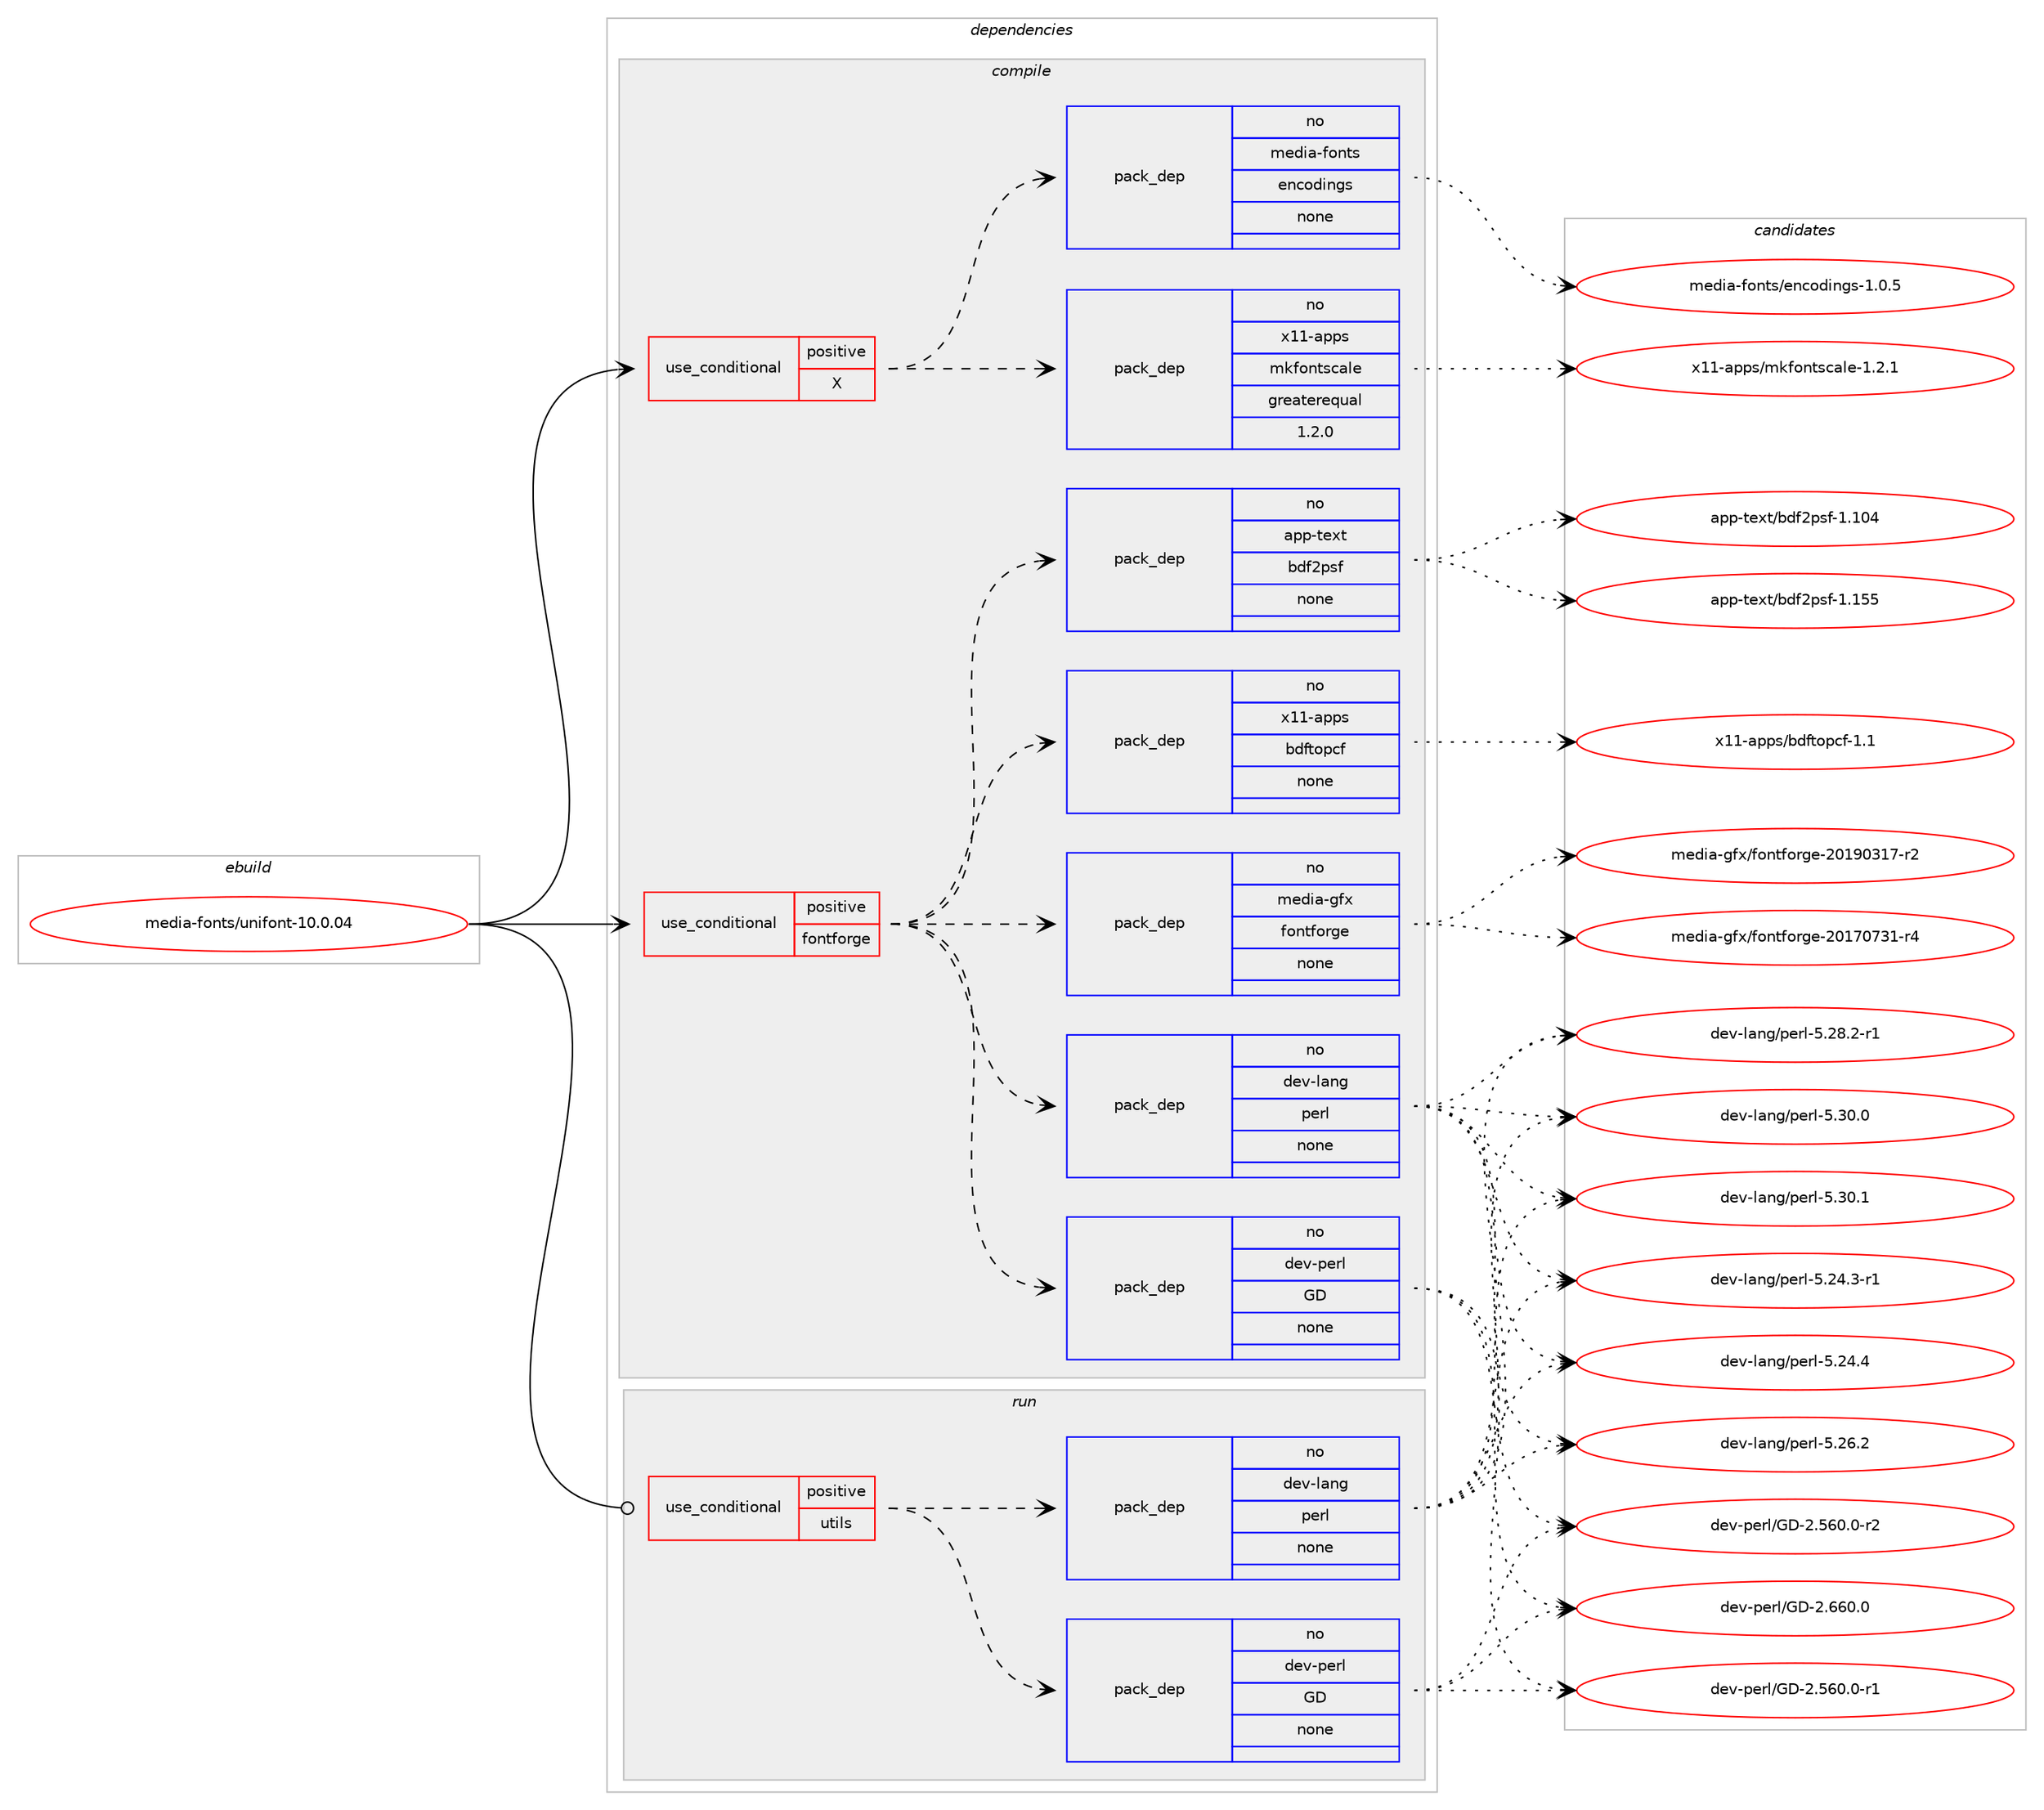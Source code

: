 digraph prolog {

# *************
# Graph options
# *************

newrank=true;
concentrate=true;
compound=true;
graph [rankdir=LR,fontname=Helvetica,fontsize=10,ranksep=1.5];#, ranksep=2.5, nodesep=0.2];
edge  [arrowhead=vee];
node  [fontname=Helvetica,fontsize=10];

# **********
# The ebuild
# **********

subgraph cluster_leftcol {
color=gray;
rank=same;
label=<<i>ebuild</i>>;
id [label="media-fonts/unifont-10.0.04", color=red, width=4, href="../media-fonts/unifont-10.0.04.svg"];
}

# ****************
# The dependencies
# ****************

subgraph cluster_midcol {
color=gray;
label=<<i>dependencies</i>>;
subgraph cluster_compile {
fillcolor="#eeeeee";
style=filled;
label=<<i>compile</i>>;
subgraph cond189240 {
dependency777420 [label=<<TABLE BORDER="0" CELLBORDER="1" CELLSPACING="0" CELLPADDING="4"><TR><TD ROWSPAN="3" CELLPADDING="10">use_conditional</TD></TR><TR><TD>positive</TD></TR><TR><TD>X</TD></TR></TABLE>>, shape=none, color=red];
subgraph pack574674 {
dependency777421 [label=<<TABLE BORDER="0" CELLBORDER="1" CELLSPACING="0" CELLPADDING="4" WIDTH="220"><TR><TD ROWSPAN="6" CELLPADDING="30">pack_dep</TD></TR><TR><TD WIDTH="110">no</TD></TR><TR><TD>x11-apps</TD></TR><TR><TD>mkfontscale</TD></TR><TR><TD>greaterequal</TD></TR><TR><TD>1.2.0</TD></TR></TABLE>>, shape=none, color=blue];
}
dependency777420:e -> dependency777421:w [weight=20,style="dashed",arrowhead="vee"];
subgraph pack574675 {
dependency777422 [label=<<TABLE BORDER="0" CELLBORDER="1" CELLSPACING="0" CELLPADDING="4" WIDTH="220"><TR><TD ROWSPAN="6" CELLPADDING="30">pack_dep</TD></TR><TR><TD WIDTH="110">no</TD></TR><TR><TD>media-fonts</TD></TR><TR><TD>encodings</TD></TR><TR><TD>none</TD></TR><TR><TD></TD></TR></TABLE>>, shape=none, color=blue];
}
dependency777420:e -> dependency777422:w [weight=20,style="dashed",arrowhead="vee"];
}
id:e -> dependency777420:w [weight=20,style="solid",arrowhead="vee"];
subgraph cond189241 {
dependency777423 [label=<<TABLE BORDER="0" CELLBORDER="1" CELLSPACING="0" CELLPADDING="4"><TR><TD ROWSPAN="3" CELLPADDING="10">use_conditional</TD></TR><TR><TD>positive</TD></TR><TR><TD>fontforge</TD></TR></TABLE>>, shape=none, color=red];
subgraph pack574676 {
dependency777424 [label=<<TABLE BORDER="0" CELLBORDER="1" CELLSPACING="0" CELLPADDING="4" WIDTH="220"><TR><TD ROWSPAN="6" CELLPADDING="30">pack_dep</TD></TR><TR><TD WIDTH="110">no</TD></TR><TR><TD>app-text</TD></TR><TR><TD>bdf2psf</TD></TR><TR><TD>none</TD></TR><TR><TD></TD></TR></TABLE>>, shape=none, color=blue];
}
dependency777423:e -> dependency777424:w [weight=20,style="dashed",arrowhead="vee"];
subgraph pack574677 {
dependency777425 [label=<<TABLE BORDER="0" CELLBORDER="1" CELLSPACING="0" CELLPADDING="4" WIDTH="220"><TR><TD ROWSPAN="6" CELLPADDING="30">pack_dep</TD></TR><TR><TD WIDTH="110">no</TD></TR><TR><TD>dev-lang</TD></TR><TR><TD>perl</TD></TR><TR><TD>none</TD></TR><TR><TD></TD></TR></TABLE>>, shape=none, color=blue];
}
dependency777423:e -> dependency777425:w [weight=20,style="dashed",arrowhead="vee"];
subgraph pack574678 {
dependency777426 [label=<<TABLE BORDER="0" CELLBORDER="1" CELLSPACING="0" CELLPADDING="4" WIDTH="220"><TR><TD ROWSPAN="6" CELLPADDING="30">pack_dep</TD></TR><TR><TD WIDTH="110">no</TD></TR><TR><TD>dev-perl</TD></TR><TR><TD>GD</TD></TR><TR><TD>none</TD></TR><TR><TD></TD></TR></TABLE>>, shape=none, color=blue];
}
dependency777423:e -> dependency777426:w [weight=20,style="dashed",arrowhead="vee"];
subgraph pack574679 {
dependency777427 [label=<<TABLE BORDER="0" CELLBORDER="1" CELLSPACING="0" CELLPADDING="4" WIDTH="220"><TR><TD ROWSPAN="6" CELLPADDING="30">pack_dep</TD></TR><TR><TD WIDTH="110">no</TD></TR><TR><TD>media-gfx</TD></TR><TR><TD>fontforge</TD></TR><TR><TD>none</TD></TR><TR><TD></TD></TR></TABLE>>, shape=none, color=blue];
}
dependency777423:e -> dependency777427:w [weight=20,style="dashed",arrowhead="vee"];
subgraph pack574680 {
dependency777428 [label=<<TABLE BORDER="0" CELLBORDER="1" CELLSPACING="0" CELLPADDING="4" WIDTH="220"><TR><TD ROWSPAN="6" CELLPADDING="30">pack_dep</TD></TR><TR><TD WIDTH="110">no</TD></TR><TR><TD>x11-apps</TD></TR><TR><TD>bdftopcf</TD></TR><TR><TD>none</TD></TR><TR><TD></TD></TR></TABLE>>, shape=none, color=blue];
}
dependency777423:e -> dependency777428:w [weight=20,style="dashed",arrowhead="vee"];
}
id:e -> dependency777423:w [weight=20,style="solid",arrowhead="vee"];
}
subgraph cluster_compileandrun {
fillcolor="#eeeeee";
style=filled;
label=<<i>compile and run</i>>;
}
subgraph cluster_run {
fillcolor="#eeeeee";
style=filled;
label=<<i>run</i>>;
subgraph cond189242 {
dependency777429 [label=<<TABLE BORDER="0" CELLBORDER="1" CELLSPACING="0" CELLPADDING="4"><TR><TD ROWSPAN="3" CELLPADDING="10">use_conditional</TD></TR><TR><TD>positive</TD></TR><TR><TD>utils</TD></TR></TABLE>>, shape=none, color=red];
subgraph pack574681 {
dependency777430 [label=<<TABLE BORDER="0" CELLBORDER="1" CELLSPACING="0" CELLPADDING="4" WIDTH="220"><TR><TD ROWSPAN="6" CELLPADDING="30">pack_dep</TD></TR><TR><TD WIDTH="110">no</TD></TR><TR><TD>dev-lang</TD></TR><TR><TD>perl</TD></TR><TR><TD>none</TD></TR><TR><TD></TD></TR></TABLE>>, shape=none, color=blue];
}
dependency777429:e -> dependency777430:w [weight=20,style="dashed",arrowhead="vee"];
subgraph pack574682 {
dependency777431 [label=<<TABLE BORDER="0" CELLBORDER="1" CELLSPACING="0" CELLPADDING="4" WIDTH="220"><TR><TD ROWSPAN="6" CELLPADDING="30">pack_dep</TD></TR><TR><TD WIDTH="110">no</TD></TR><TR><TD>dev-perl</TD></TR><TR><TD>GD</TD></TR><TR><TD>none</TD></TR><TR><TD></TD></TR></TABLE>>, shape=none, color=blue];
}
dependency777429:e -> dependency777431:w [weight=20,style="dashed",arrowhead="vee"];
}
id:e -> dependency777429:w [weight=20,style="solid",arrowhead="odot"];
}
}

# **************
# The candidates
# **************

subgraph cluster_choices {
rank=same;
color=gray;
label=<<i>candidates</i>>;

subgraph choice574674 {
color=black;
nodesep=1;
choice12049494597112112115471091071021111101161159997108101454946504649 [label="x11-apps/mkfontscale-1.2.1", color=red, width=4,href="../x11-apps/mkfontscale-1.2.1.svg"];
dependency777421:e -> choice12049494597112112115471091071021111101161159997108101454946504649:w [style=dotted,weight="100"];
}
subgraph choice574675 {
color=black;
nodesep=1;
choice10910110010597451021111101161154710111099111100105110103115454946484653 [label="media-fonts/encodings-1.0.5", color=red, width=4,href="../media-fonts/encodings-1.0.5.svg"];
dependency777422:e -> choice10910110010597451021111101161154710111099111100105110103115454946484653:w [style=dotted,weight="100"];
}
subgraph choice574676 {
color=black;
nodesep=1;
choice9711211245116101120116479810010250112115102454946494852 [label="app-text/bdf2psf-1.104", color=red, width=4,href="../app-text/bdf2psf-1.104.svg"];
choice9711211245116101120116479810010250112115102454946495353 [label="app-text/bdf2psf-1.155", color=red, width=4,href="../app-text/bdf2psf-1.155.svg"];
dependency777424:e -> choice9711211245116101120116479810010250112115102454946494852:w [style=dotted,weight="100"];
dependency777424:e -> choice9711211245116101120116479810010250112115102454946495353:w [style=dotted,weight="100"];
}
subgraph choice574677 {
color=black;
nodesep=1;
choice100101118451089711010347112101114108455346505246514511449 [label="dev-lang/perl-5.24.3-r1", color=red, width=4,href="../dev-lang/perl-5.24.3-r1.svg"];
choice10010111845108971101034711210111410845534650524652 [label="dev-lang/perl-5.24.4", color=red, width=4,href="../dev-lang/perl-5.24.4.svg"];
choice10010111845108971101034711210111410845534650544650 [label="dev-lang/perl-5.26.2", color=red, width=4,href="../dev-lang/perl-5.26.2.svg"];
choice100101118451089711010347112101114108455346505646504511449 [label="dev-lang/perl-5.28.2-r1", color=red, width=4,href="../dev-lang/perl-5.28.2-r1.svg"];
choice10010111845108971101034711210111410845534651484648 [label="dev-lang/perl-5.30.0", color=red, width=4,href="../dev-lang/perl-5.30.0.svg"];
choice10010111845108971101034711210111410845534651484649 [label="dev-lang/perl-5.30.1", color=red, width=4,href="../dev-lang/perl-5.30.1.svg"];
dependency777425:e -> choice100101118451089711010347112101114108455346505246514511449:w [style=dotted,weight="100"];
dependency777425:e -> choice10010111845108971101034711210111410845534650524652:w [style=dotted,weight="100"];
dependency777425:e -> choice10010111845108971101034711210111410845534650544650:w [style=dotted,weight="100"];
dependency777425:e -> choice100101118451089711010347112101114108455346505646504511449:w [style=dotted,weight="100"];
dependency777425:e -> choice10010111845108971101034711210111410845534651484648:w [style=dotted,weight="100"];
dependency777425:e -> choice10010111845108971101034711210111410845534651484649:w [style=dotted,weight="100"];
}
subgraph choice574678 {
color=black;
nodesep=1;
choice1001011184511210111410847716845504653544846484511449 [label="dev-perl/GD-2.560.0-r1", color=red, width=4,href="../dev-perl/GD-2.560.0-r1.svg"];
choice1001011184511210111410847716845504653544846484511450 [label="dev-perl/GD-2.560.0-r2", color=red, width=4,href="../dev-perl/GD-2.560.0-r2.svg"];
choice100101118451121011141084771684550465454484648 [label="dev-perl/GD-2.660.0", color=red, width=4,href="../dev-perl/GD-2.660.0.svg"];
dependency777426:e -> choice1001011184511210111410847716845504653544846484511449:w [style=dotted,weight="100"];
dependency777426:e -> choice1001011184511210111410847716845504653544846484511450:w [style=dotted,weight="100"];
dependency777426:e -> choice100101118451121011141084771684550465454484648:w [style=dotted,weight="100"];
}
subgraph choice574679 {
color=black;
nodesep=1;
choice1091011001059745103102120471021111101161021111141031014550484955485551494511452 [label="media-gfx/fontforge-20170731-r4", color=red, width=4,href="../media-gfx/fontforge-20170731-r4.svg"];
choice1091011001059745103102120471021111101161021111141031014550484957485149554511450 [label="media-gfx/fontforge-20190317-r2", color=red, width=4,href="../media-gfx/fontforge-20190317-r2.svg"];
dependency777427:e -> choice1091011001059745103102120471021111101161021111141031014550484955485551494511452:w [style=dotted,weight="100"];
dependency777427:e -> choice1091011001059745103102120471021111101161021111141031014550484957485149554511450:w [style=dotted,weight="100"];
}
subgraph choice574680 {
color=black;
nodesep=1;
choice1204949459711211211547981001021161111129910245494649 [label="x11-apps/bdftopcf-1.1", color=red, width=4,href="../x11-apps/bdftopcf-1.1.svg"];
dependency777428:e -> choice1204949459711211211547981001021161111129910245494649:w [style=dotted,weight="100"];
}
subgraph choice574681 {
color=black;
nodesep=1;
choice100101118451089711010347112101114108455346505246514511449 [label="dev-lang/perl-5.24.3-r1", color=red, width=4,href="../dev-lang/perl-5.24.3-r1.svg"];
choice10010111845108971101034711210111410845534650524652 [label="dev-lang/perl-5.24.4", color=red, width=4,href="../dev-lang/perl-5.24.4.svg"];
choice10010111845108971101034711210111410845534650544650 [label="dev-lang/perl-5.26.2", color=red, width=4,href="../dev-lang/perl-5.26.2.svg"];
choice100101118451089711010347112101114108455346505646504511449 [label="dev-lang/perl-5.28.2-r1", color=red, width=4,href="../dev-lang/perl-5.28.2-r1.svg"];
choice10010111845108971101034711210111410845534651484648 [label="dev-lang/perl-5.30.0", color=red, width=4,href="../dev-lang/perl-5.30.0.svg"];
choice10010111845108971101034711210111410845534651484649 [label="dev-lang/perl-5.30.1", color=red, width=4,href="../dev-lang/perl-5.30.1.svg"];
dependency777430:e -> choice100101118451089711010347112101114108455346505246514511449:w [style=dotted,weight="100"];
dependency777430:e -> choice10010111845108971101034711210111410845534650524652:w [style=dotted,weight="100"];
dependency777430:e -> choice10010111845108971101034711210111410845534650544650:w [style=dotted,weight="100"];
dependency777430:e -> choice100101118451089711010347112101114108455346505646504511449:w [style=dotted,weight="100"];
dependency777430:e -> choice10010111845108971101034711210111410845534651484648:w [style=dotted,weight="100"];
dependency777430:e -> choice10010111845108971101034711210111410845534651484649:w [style=dotted,weight="100"];
}
subgraph choice574682 {
color=black;
nodesep=1;
choice1001011184511210111410847716845504653544846484511449 [label="dev-perl/GD-2.560.0-r1", color=red, width=4,href="../dev-perl/GD-2.560.0-r1.svg"];
choice1001011184511210111410847716845504653544846484511450 [label="dev-perl/GD-2.560.0-r2", color=red, width=4,href="../dev-perl/GD-2.560.0-r2.svg"];
choice100101118451121011141084771684550465454484648 [label="dev-perl/GD-2.660.0", color=red, width=4,href="../dev-perl/GD-2.660.0.svg"];
dependency777431:e -> choice1001011184511210111410847716845504653544846484511449:w [style=dotted,weight="100"];
dependency777431:e -> choice1001011184511210111410847716845504653544846484511450:w [style=dotted,weight="100"];
dependency777431:e -> choice100101118451121011141084771684550465454484648:w [style=dotted,weight="100"];
}
}

}
